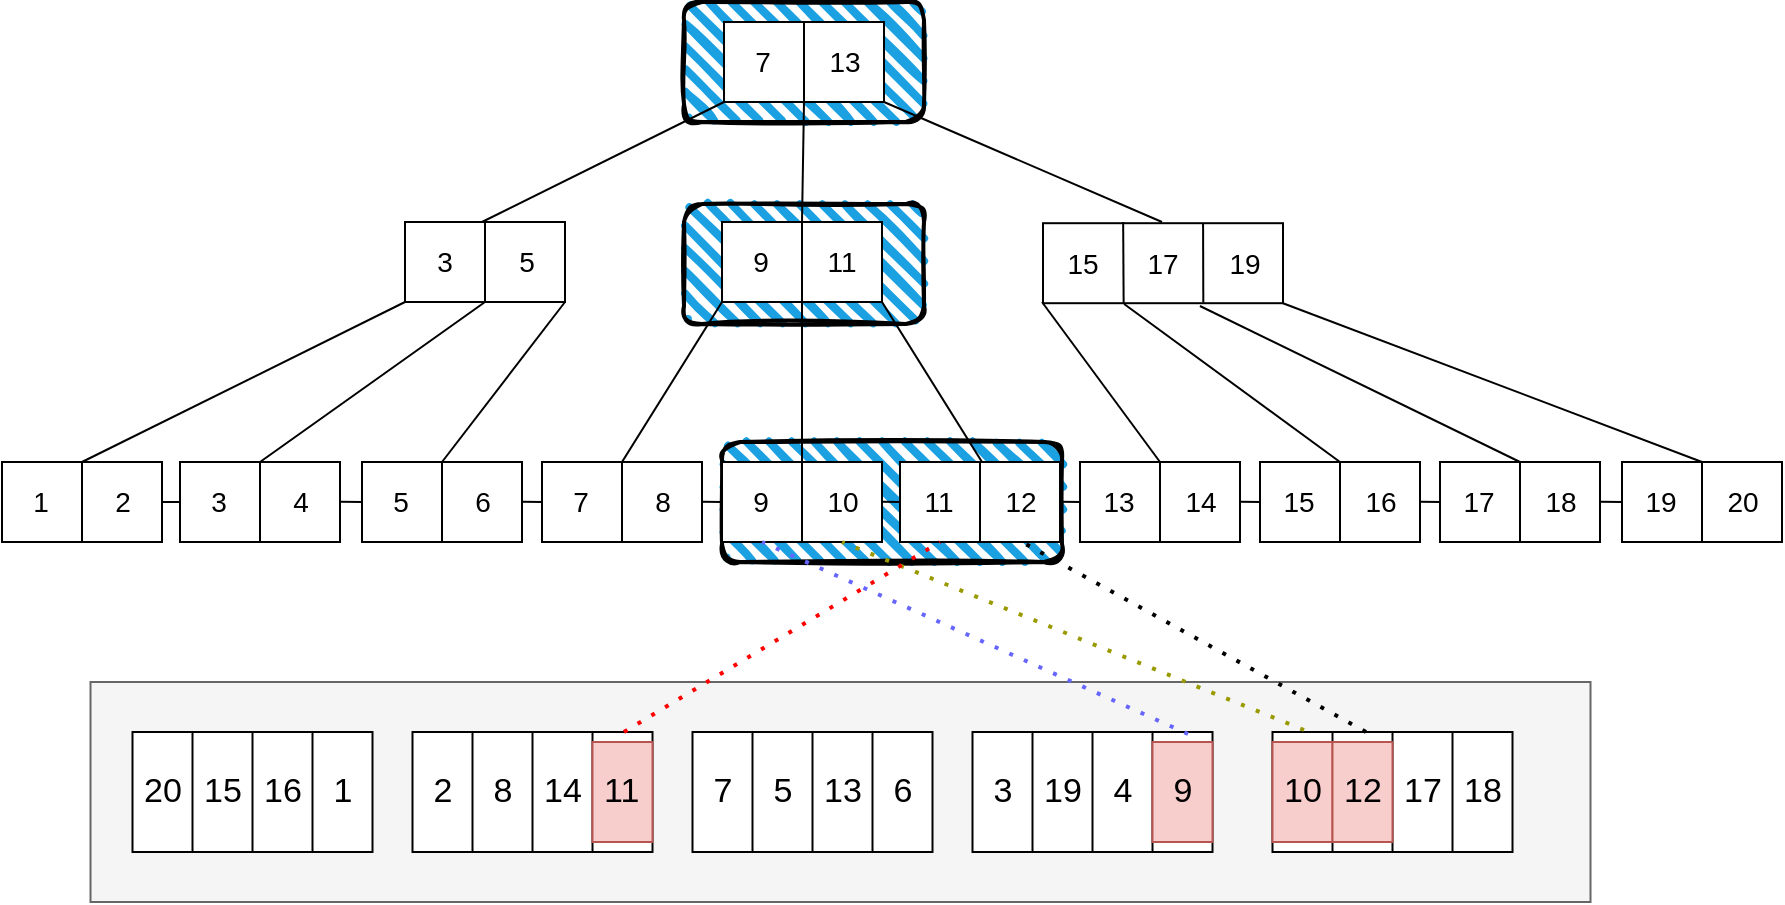 <mxfile version="23.0.2" type="device">
  <diagram name="Page-1" id="0PHCMKjpyud3KAjEsfLB">
    <mxGraphModel dx="1010" dy="622" grid="1" gridSize="10" guides="1" tooltips="1" connect="1" arrows="1" fold="1" page="0" pageScale="1" pageWidth="827" pageHeight="1169" math="0" shadow="0">
      <root>
        <mxCell id="0" />
        <mxCell id="1" parent="0" />
        <mxCell id="bgvol3_OqY5FeR9LOVzj-3" value="" style="rounded=1;whiteSpace=wrap;html=1;strokeWidth=2;fillWeight=4;hachureGap=8;hachureAngle=45;fillColor=#1ba1e2;sketch=1;" vertex="1" parent="1">
          <mxGeometry x="360" y="250" width="170" height="60" as="geometry" />
        </mxCell>
        <mxCell id="bgvol3_OqY5FeR9LOVzj-2" value="" style="rounded=1;whiteSpace=wrap;html=1;strokeWidth=2;fillWeight=4;hachureGap=8;hachureAngle=45;fillColor=#1ba1e2;sketch=1;" vertex="1" parent="1">
          <mxGeometry x="341" y="131" width="120" height="60" as="geometry" />
        </mxCell>
        <mxCell id="bgvol3_OqY5FeR9LOVzj-1" value="" style="rounded=1;whiteSpace=wrap;html=1;strokeWidth=2;fillWeight=4;hachureGap=8;hachureAngle=45;fillColor=#1ba1e2;sketch=1;" vertex="1" parent="1">
          <mxGeometry x="341" y="30" width="120" height="60" as="geometry" />
        </mxCell>
        <mxCell id="qExTj2zVySwOXJWGo6M_-68" value="" style="rounded=0;whiteSpace=wrap;html=1;fillColor=#f5f5f5;fontColor=#333333;strokeColor=#666666;gradientColor=none;" parent="1" vertex="1">
          <mxGeometry x="44.25" y="370" width="750" height="110" as="geometry" />
        </mxCell>
        <mxCell id="qExTj2zVySwOXJWGo6M_-69" value="" style="rounded=0;whiteSpace=wrap;html=1;" parent="1" vertex="1">
          <mxGeometry x="65.25" y="395" width="120" height="60" as="geometry" />
        </mxCell>
        <mxCell id="qExTj2zVySwOXJWGo6M_-70" value="" style="endArrow=none;html=1;rounded=0;entryX=0.25;entryY=0;entryDx=0;entryDy=0;exitX=0.25;exitY=1;exitDx=0;exitDy=0;" parent="1" source="qExTj2zVySwOXJWGo6M_-69" target="qExTj2zVySwOXJWGo6M_-69" edge="1">
          <mxGeometry width="50" height="50" relative="1" as="geometry">
            <mxPoint x="325.25" y="425" as="sourcePoint" />
            <mxPoint x="375.25" y="375" as="targetPoint" />
          </mxGeometry>
        </mxCell>
        <mxCell id="qExTj2zVySwOXJWGo6M_-71" value="" style="endArrow=none;html=1;rounded=0;entryX=0.5;entryY=0;entryDx=0;entryDy=0;exitX=0.5;exitY=1;exitDx=0;exitDy=0;" parent="1" source="qExTj2zVySwOXJWGo6M_-69" target="qExTj2zVySwOXJWGo6M_-69" edge="1">
          <mxGeometry width="50" height="50" relative="1" as="geometry">
            <mxPoint x="105.25" y="465" as="sourcePoint" />
            <mxPoint x="105.25" y="405" as="targetPoint" />
            <Array as="points">
              <mxPoint x="125.25" y="425" />
            </Array>
          </mxGeometry>
        </mxCell>
        <mxCell id="qExTj2zVySwOXJWGo6M_-72" value="" style="endArrow=none;html=1;rounded=0;entryX=0.75;entryY=0;entryDx=0;entryDy=0;exitX=0.75;exitY=1;exitDx=0;exitDy=0;" parent="1" source="qExTj2zVySwOXJWGo6M_-69" target="qExTj2zVySwOXJWGo6M_-69" edge="1">
          <mxGeometry width="50" height="50" relative="1" as="geometry">
            <mxPoint x="325.25" y="425" as="sourcePoint" />
            <mxPoint x="375.25" y="375" as="targetPoint" />
          </mxGeometry>
        </mxCell>
        <mxCell id="qExTj2zVySwOXJWGo6M_-73" value="20" style="text;strokeColor=none;fillColor=none;align=left;verticalAlign=middle;spacingLeft=4;spacingRight=4;overflow=hidden;points=[[0,0.5],[1,0.5]];portConstraint=eastwest;rotatable=0;whiteSpace=wrap;html=1;fontSize=17;" parent="1" vertex="1">
          <mxGeometry x="65.25" y="400" width="30" height="50" as="geometry" />
        </mxCell>
        <mxCell id="qExTj2zVySwOXJWGo6M_-74" value="15" style="text;strokeColor=none;fillColor=none;align=left;verticalAlign=middle;spacingLeft=4;spacingRight=4;overflow=hidden;points=[[0,0.5],[1,0.5]];portConstraint=eastwest;rotatable=0;whiteSpace=wrap;html=1;fontSize=17;" parent="1" vertex="1">
          <mxGeometry x="95.25" y="400" width="30" height="50" as="geometry" />
        </mxCell>
        <mxCell id="qExTj2zVySwOXJWGo6M_-75" value="&lt;font style=&quot;font-size: 17px;&quot;&gt;16&lt;/font&gt;" style="text;strokeColor=none;fillColor=none;align=left;verticalAlign=middle;spacingLeft=4;spacingRight=4;overflow=hidden;points=[[0,0.5],[1,0.5]];portConstraint=eastwest;rotatable=0;whiteSpace=wrap;html=1;" parent="1" vertex="1">
          <mxGeometry x="125.25" y="400" width="30" height="50" as="geometry" />
        </mxCell>
        <mxCell id="qExTj2zVySwOXJWGo6M_-76" value="&amp;nbsp;1" style="text;strokeColor=none;fillColor=none;align=left;verticalAlign=middle;spacingLeft=4;spacingRight=4;overflow=hidden;points=[[0,0.5],[1,0.5]];portConstraint=eastwest;rotatable=0;whiteSpace=wrap;html=1;fontSize=17;" parent="1" vertex="1">
          <mxGeometry x="155.25" y="400" width="30" height="50" as="geometry" />
        </mxCell>
        <mxCell id="qExTj2zVySwOXJWGo6M_-77" value="" style="rounded=0;whiteSpace=wrap;html=1;" parent="1" vertex="1">
          <mxGeometry x="205.25" y="395" width="120" height="60" as="geometry" />
        </mxCell>
        <mxCell id="qExTj2zVySwOXJWGo6M_-78" value="" style="endArrow=none;html=1;rounded=0;entryX=0.25;entryY=0;entryDx=0;entryDy=0;exitX=0.25;exitY=1;exitDx=0;exitDy=0;" parent="1" source="qExTj2zVySwOXJWGo6M_-77" target="qExTj2zVySwOXJWGo6M_-77" edge="1">
          <mxGeometry width="50" height="50" relative="1" as="geometry">
            <mxPoint x="465.25" y="425" as="sourcePoint" />
            <mxPoint x="515.25" y="375" as="targetPoint" />
          </mxGeometry>
        </mxCell>
        <mxCell id="qExTj2zVySwOXJWGo6M_-79" value="" style="endArrow=none;html=1;rounded=0;entryX=0.5;entryY=0;entryDx=0;entryDy=0;exitX=0.5;exitY=1;exitDx=0;exitDy=0;" parent="1" source="qExTj2zVySwOXJWGo6M_-77" target="qExTj2zVySwOXJWGo6M_-77" edge="1">
          <mxGeometry width="50" height="50" relative="1" as="geometry">
            <mxPoint x="245.25" y="465" as="sourcePoint" />
            <mxPoint x="245.25" y="405" as="targetPoint" />
            <Array as="points">
              <mxPoint x="265.25" y="425" />
            </Array>
          </mxGeometry>
        </mxCell>
        <mxCell id="qExTj2zVySwOXJWGo6M_-80" value="" style="endArrow=none;html=1;rounded=0;entryX=0.75;entryY=0;entryDx=0;entryDy=0;exitX=0.75;exitY=1;exitDx=0;exitDy=0;" parent="1" source="qExTj2zVySwOXJWGo6M_-77" target="qExTj2zVySwOXJWGo6M_-77" edge="1">
          <mxGeometry width="50" height="50" relative="1" as="geometry">
            <mxPoint x="465.25" y="425" as="sourcePoint" />
            <mxPoint x="515.25" y="375" as="targetPoint" />
          </mxGeometry>
        </mxCell>
        <mxCell id="qExTj2zVySwOXJWGo6M_-81" value="&amp;nbsp;2" style="text;strokeColor=none;fillColor=none;align=left;verticalAlign=middle;spacingLeft=4;spacingRight=4;overflow=hidden;points=[[0,0.5],[1,0.5]];portConstraint=eastwest;rotatable=0;whiteSpace=wrap;html=1;fontSize=17;" parent="1" vertex="1">
          <mxGeometry x="205.25" y="400" width="30" height="50" as="geometry" />
        </mxCell>
        <mxCell id="qExTj2zVySwOXJWGo6M_-82" value="&amp;nbsp;8" style="text;strokeColor=none;fillColor=none;align=left;verticalAlign=middle;spacingLeft=4;spacingRight=4;overflow=hidden;points=[[0,0.5],[1,0.5]];portConstraint=eastwest;rotatable=0;whiteSpace=wrap;html=1;fontSize=17;" parent="1" vertex="1">
          <mxGeometry x="235.25" y="400" width="30" height="50" as="geometry" />
        </mxCell>
        <mxCell id="qExTj2zVySwOXJWGo6M_-83" value="&lt;font style=&quot;font-size: 17px;&quot;&gt;14&lt;/font&gt;" style="text;strokeColor=none;fillColor=none;align=left;verticalAlign=middle;spacingLeft=4;spacingRight=4;overflow=hidden;points=[[0,0.5],[1,0.5]];portConstraint=eastwest;rotatable=0;whiteSpace=wrap;html=1;" parent="1" vertex="1">
          <mxGeometry x="265.25" y="400" width="30" height="50" as="geometry" />
        </mxCell>
        <mxCell id="qExTj2zVySwOXJWGo6M_-84" value="11" style="text;strokeColor=#b85450;fillColor=#f8cecc;align=left;verticalAlign=middle;spacingLeft=4;spacingRight=4;overflow=hidden;points=[[0,0.5],[1,0.5]];portConstraint=eastwest;rotatable=0;whiteSpace=wrap;html=1;fontSize=17;" parent="1" vertex="1">
          <mxGeometry x="295.25" y="400" width="30" height="50" as="geometry" />
        </mxCell>
        <mxCell id="qExTj2zVySwOXJWGo6M_-85" value="" style="rounded=0;whiteSpace=wrap;html=1;" parent="1" vertex="1">
          <mxGeometry x="345.25" y="395" width="120" height="60" as="geometry" />
        </mxCell>
        <mxCell id="qExTj2zVySwOXJWGo6M_-86" value="" style="endArrow=none;html=1;rounded=0;entryX=0.25;entryY=0;entryDx=0;entryDy=0;exitX=0.25;exitY=1;exitDx=0;exitDy=0;" parent="1" source="qExTj2zVySwOXJWGo6M_-85" target="qExTj2zVySwOXJWGo6M_-85" edge="1">
          <mxGeometry width="50" height="50" relative="1" as="geometry">
            <mxPoint x="605.25" y="425" as="sourcePoint" />
            <mxPoint x="655.25" y="375" as="targetPoint" />
          </mxGeometry>
        </mxCell>
        <mxCell id="qExTj2zVySwOXJWGo6M_-87" value="" style="endArrow=none;html=1;rounded=0;entryX=0.5;entryY=0;entryDx=0;entryDy=0;exitX=0.5;exitY=1;exitDx=0;exitDy=0;" parent="1" source="qExTj2zVySwOXJWGo6M_-85" target="qExTj2zVySwOXJWGo6M_-85" edge="1">
          <mxGeometry width="50" height="50" relative="1" as="geometry">
            <mxPoint x="385.25" y="465" as="sourcePoint" />
            <mxPoint x="385.25" y="405" as="targetPoint" />
            <Array as="points">
              <mxPoint x="405.25" y="425" />
            </Array>
          </mxGeometry>
        </mxCell>
        <mxCell id="qExTj2zVySwOXJWGo6M_-88" value="" style="endArrow=none;html=1;rounded=0;entryX=0.75;entryY=0;entryDx=0;entryDy=0;exitX=0.75;exitY=1;exitDx=0;exitDy=0;" parent="1" source="qExTj2zVySwOXJWGo6M_-85" target="qExTj2zVySwOXJWGo6M_-85" edge="1">
          <mxGeometry width="50" height="50" relative="1" as="geometry">
            <mxPoint x="605.25" y="425" as="sourcePoint" />
            <mxPoint x="655.25" y="375" as="targetPoint" />
          </mxGeometry>
        </mxCell>
        <mxCell id="qExTj2zVySwOXJWGo6M_-89" value="&amp;nbsp;7" style="text;strokeColor=none;fillColor=none;align=left;verticalAlign=middle;spacingLeft=4;spacingRight=4;overflow=hidden;points=[[0,0.5],[1,0.5]];portConstraint=eastwest;rotatable=0;whiteSpace=wrap;html=1;fontSize=17;" parent="1" vertex="1">
          <mxGeometry x="345.25" y="400" width="30" height="50" as="geometry" />
        </mxCell>
        <mxCell id="qExTj2zVySwOXJWGo6M_-90" value="&amp;nbsp;5" style="text;strokeColor=none;fillColor=none;align=left;verticalAlign=middle;spacingLeft=4;spacingRight=4;overflow=hidden;points=[[0,0.5],[1,0.5]];portConstraint=eastwest;rotatable=0;whiteSpace=wrap;html=1;fontSize=17;" parent="1" vertex="1">
          <mxGeometry x="375.25" y="400" width="30" height="50" as="geometry" />
        </mxCell>
        <mxCell id="qExTj2zVySwOXJWGo6M_-91" value="&lt;font style=&quot;font-size: 17px;&quot;&gt;13&lt;/font&gt;" style="text;strokeColor=none;fillColor=none;align=left;verticalAlign=middle;spacingLeft=4;spacingRight=4;overflow=hidden;points=[[0,0.5],[1,0.5]];portConstraint=eastwest;rotatable=0;whiteSpace=wrap;html=1;" parent="1" vertex="1">
          <mxGeometry x="405.25" y="400" width="30" height="50" as="geometry" />
        </mxCell>
        <mxCell id="qExTj2zVySwOXJWGo6M_-92" value="&amp;nbsp;6" style="text;strokeColor=none;fillColor=none;align=left;verticalAlign=middle;spacingLeft=4;spacingRight=4;overflow=hidden;points=[[0,0.5],[1,0.5]];portConstraint=eastwest;rotatable=0;whiteSpace=wrap;html=1;fontSize=17;" parent="1" vertex="1">
          <mxGeometry x="435.25" y="400" width="30" height="50" as="geometry" />
        </mxCell>
        <mxCell id="qExTj2zVySwOXJWGo6M_-93" value="" style="rounded=0;whiteSpace=wrap;html=1;" parent="1" vertex="1">
          <mxGeometry x="485.25" y="395" width="120" height="60" as="geometry" />
        </mxCell>
        <mxCell id="qExTj2zVySwOXJWGo6M_-94" value="" style="endArrow=none;html=1;rounded=0;entryX=0.25;entryY=0;entryDx=0;entryDy=0;exitX=0.25;exitY=1;exitDx=0;exitDy=0;" parent="1" source="qExTj2zVySwOXJWGo6M_-93" target="qExTj2zVySwOXJWGo6M_-93" edge="1">
          <mxGeometry width="50" height="50" relative="1" as="geometry">
            <mxPoint x="745.25" y="425" as="sourcePoint" />
            <mxPoint x="795.25" y="375" as="targetPoint" />
          </mxGeometry>
        </mxCell>
        <mxCell id="qExTj2zVySwOXJWGo6M_-95" value="" style="endArrow=none;html=1;rounded=0;entryX=0.5;entryY=0;entryDx=0;entryDy=0;exitX=0.5;exitY=1;exitDx=0;exitDy=0;" parent="1" source="qExTj2zVySwOXJWGo6M_-93" target="qExTj2zVySwOXJWGo6M_-93" edge="1">
          <mxGeometry width="50" height="50" relative="1" as="geometry">
            <mxPoint x="525.25" y="465" as="sourcePoint" />
            <mxPoint x="525.25" y="405" as="targetPoint" />
            <Array as="points">
              <mxPoint x="545.25" y="425" />
            </Array>
          </mxGeometry>
        </mxCell>
        <mxCell id="qExTj2zVySwOXJWGo6M_-96" value="" style="endArrow=none;html=1;rounded=0;entryX=0.75;entryY=0;entryDx=0;entryDy=0;exitX=0.75;exitY=1;exitDx=0;exitDy=0;" parent="1" source="qExTj2zVySwOXJWGo6M_-93" target="qExTj2zVySwOXJWGo6M_-93" edge="1">
          <mxGeometry width="50" height="50" relative="1" as="geometry">
            <mxPoint x="745.25" y="425" as="sourcePoint" />
            <mxPoint x="795.25" y="375" as="targetPoint" />
          </mxGeometry>
        </mxCell>
        <mxCell id="qExTj2zVySwOXJWGo6M_-97" value="&amp;nbsp;3" style="text;strokeColor=none;fillColor=none;align=left;verticalAlign=middle;spacingLeft=4;spacingRight=4;overflow=hidden;points=[[0,0.5],[1,0.5]];portConstraint=eastwest;rotatable=0;whiteSpace=wrap;html=1;fontSize=17;" parent="1" vertex="1">
          <mxGeometry x="485.25" y="400" width="30" height="50" as="geometry" />
        </mxCell>
        <mxCell id="qExTj2zVySwOXJWGo6M_-98" value="19" style="text;strokeColor=none;fillColor=none;align=left;verticalAlign=middle;spacingLeft=4;spacingRight=4;overflow=hidden;points=[[0,0.5],[1,0.5]];portConstraint=eastwest;rotatable=0;whiteSpace=wrap;html=1;fontSize=17;" parent="1" vertex="1">
          <mxGeometry x="515.25" y="400" width="30" height="50" as="geometry" />
        </mxCell>
        <mxCell id="qExTj2zVySwOXJWGo6M_-99" value="&lt;font style=&quot;font-size: 17px;&quot;&gt;&amp;nbsp;4&lt;/font&gt;" style="text;strokeColor=none;fillColor=none;align=left;verticalAlign=middle;spacingLeft=4;spacingRight=4;overflow=hidden;points=[[0,0.5],[1,0.5]];portConstraint=eastwest;rotatable=0;whiteSpace=wrap;html=1;" parent="1" vertex="1">
          <mxGeometry x="545.25" y="400" width="30" height="50" as="geometry" />
        </mxCell>
        <mxCell id="qExTj2zVySwOXJWGo6M_-100" value="&amp;nbsp;9" style="text;strokeColor=#b85450;fillColor=#f8cecc;align=left;verticalAlign=middle;spacingLeft=4;spacingRight=4;overflow=hidden;points=[[0,0.5],[1,0.5]];portConstraint=eastwest;rotatable=0;whiteSpace=wrap;html=1;fontSize=17;" parent="1" vertex="1">
          <mxGeometry x="575.25" y="400" width="30" height="50" as="geometry" />
        </mxCell>
        <mxCell id="qExTj2zVySwOXJWGo6M_-101" value="" style="rounded=0;whiteSpace=wrap;html=1;" parent="1" vertex="1">
          <mxGeometry x="635.25" y="395" width="120" height="60" as="geometry" />
        </mxCell>
        <mxCell id="qExTj2zVySwOXJWGo6M_-102" value="" style="endArrow=none;html=1;rounded=0;entryX=0.25;entryY=0;entryDx=0;entryDy=0;exitX=0.25;exitY=1;exitDx=0;exitDy=0;" parent="1" source="qExTj2zVySwOXJWGo6M_-101" target="qExTj2zVySwOXJWGo6M_-101" edge="1">
          <mxGeometry width="50" height="50" relative="1" as="geometry">
            <mxPoint x="895.25" y="425" as="sourcePoint" />
            <mxPoint x="945.25" y="375" as="targetPoint" />
          </mxGeometry>
        </mxCell>
        <mxCell id="qExTj2zVySwOXJWGo6M_-103" value="" style="endArrow=none;html=1;rounded=0;entryX=0.5;entryY=0;entryDx=0;entryDy=0;exitX=0.5;exitY=1;exitDx=0;exitDy=0;" parent="1" source="qExTj2zVySwOXJWGo6M_-101" target="qExTj2zVySwOXJWGo6M_-101" edge="1">
          <mxGeometry width="50" height="50" relative="1" as="geometry">
            <mxPoint x="675.25" y="465" as="sourcePoint" />
            <mxPoint x="675.25" y="405" as="targetPoint" />
            <Array as="points">
              <mxPoint x="695.25" y="425" />
            </Array>
          </mxGeometry>
        </mxCell>
        <mxCell id="qExTj2zVySwOXJWGo6M_-104" value="" style="endArrow=none;html=1;rounded=0;entryX=0.75;entryY=0;entryDx=0;entryDy=0;exitX=0.75;exitY=1;exitDx=0;exitDy=0;" parent="1" source="qExTj2zVySwOXJWGo6M_-101" target="qExTj2zVySwOXJWGo6M_-101" edge="1">
          <mxGeometry width="50" height="50" relative="1" as="geometry">
            <mxPoint x="895.25" y="425" as="sourcePoint" />
            <mxPoint x="945.25" y="375" as="targetPoint" />
          </mxGeometry>
        </mxCell>
        <mxCell id="qExTj2zVySwOXJWGo6M_-105" value="10" style="text;strokeColor=#b85450;fillColor=#f8cecc;align=left;verticalAlign=middle;spacingLeft=4;spacingRight=4;overflow=hidden;points=[[0,0.5],[1,0.5]];portConstraint=eastwest;rotatable=0;whiteSpace=wrap;html=1;fontSize=17;" parent="1" vertex="1">
          <mxGeometry x="635.25" y="400" width="30" height="50" as="geometry" />
        </mxCell>
        <mxCell id="qExTj2zVySwOXJWGo6M_-106" value="12" style="text;strokeColor=#b85450;fillColor=#f8cecc;align=left;verticalAlign=middle;spacingLeft=4;spacingRight=4;overflow=hidden;points=[[0,0.5],[1,0.5]];portConstraint=eastwest;rotatable=0;whiteSpace=wrap;html=1;fontSize=17;" parent="1" vertex="1">
          <mxGeometry x="665.25" y="400" width="30" height="50" as="geometry" />
        </mxCell>
        <mxCell id="qExTj2zVySwOXJWGo6M_-107" value="&lt;font style=&quot;font-size: 17px;&quot;&gt;17&lt;/font&gt;" style="text;strokeColor=none;fillColor=none;align=left;verticalAlign=middle;spacingLeft=4;spacingRight=4;overflow=hidden;points=[[0,0.5],[1,0.5]];portConstraint=eastwest;rotatable=0;whiteSpace=wrap;html=1;" parent="1" vertex="1">
          <mxGeometry x="695.25" y="400" width="30" height="50" as="geometry" />
        </mxCell>
        <mxCell id="qExTj2zVySwOXJWGo6M_-108" value="18" style="text;strokeColor=none;fillColor=none;align=left;verticalAlign=middle;spacingLeft=4;spacingRight=4;overflow=hidden;points=[[0,0.5],[1,0.5]];portConstraint=eastwest;rotatable=0;whiteSpace=wrap;html=1;fontSize=17;" parent="1" vertex="1">
          <mxGeometry x="725.25" y="400" width="30" height="50" as="geometry" />
        </mxCell>
        <mxCell id="qExTj2zVySwOXJWGo6M_-195" value="" style="rounded=0;whiteSpace=wrap;html=1;strokeColor=default;align=center;verticalAlign=middle;fontFamily=Helvetica;fontSize=12;fontColor=default;fillColor=default;" parent="1" vertex="1">
          <mxGeometry x="361" y="40" width="80" height="40" as="geometry" />
        </mxCell>
        <mxCell id="qExTj2zVySwOXJWGo6M_-196" value="" style="endArrow=none;html=1;rounded=0;fontFamily=Helvetica;fontSize=12;fontColor=default;entryX=0.5;entryY=0;entryDx=0;entryDy=0;exitX=0.5;exitY=1;exitDx=0;exitDy=0;" parent="1" source="qExTj2zVySwOXJWGo6M_-195" target="qExTj2zVySwOXJWGo6M_-195" edge="1">
          <mxGeometry width="50" height="50" relative="1" as="geometry">
            <mxPoint x="261" y="290" as="sourcePoint" />
            <mxPoint x="311" y="240" as="targetPoint" />
          </mxGeometry>
        </mxCell>
        <mxCell id="qExTj2zVySwOXJWGo6M_-197" value="7" style="text;html=1;strokeColor=none;fillColor=none;align=center;verticalAlign=middle;whiteSpace=wrap;rounded=0;fontSize=14;fontFamily=Helvetica;fontColor=default;" parent="1" vertex="1">
          <mxGeometry x="361" y="45" width="39" height="30" as="geometry" />
        </mxCell>
        <mxCell id="qExTj2zVySwOXJWGo6M_-198" value="13" style="text;html=1;strokeColor=none;fillColor=none;align=center;verticalAlign=middle;whiteSpace=wrap;rounded=0;fontSize=14;fontFamily=Helvetica;fontColor=default;" parent="1" vertex="1">
          <mxGeometry x="402" y="45" width="39" height="30" as="geometry" />
        </mxCell>
        <mxCell id="qExTj2zVySwOXJWGo6M_-199" value="" style="rounded=0;whiteSpace=wrap;html=1;strokeColor=default;align=center;verticalAlign=middle;fontFamily=Helvetica;fontSize=12;fontColor=default;fillColor=default;" parent="1" vertex="1">
          <mxGeometry x="201.5" y="140" width="80" height="40" as="geometry" />
        </mxCell>
        <mxCell id="qExTj2zVySwOXJWGo6M_-200" value="" style="endArrow=none;html=1;rounded=0;fontFamily=Helvetica;fontSize=12;fontColor=default;entryX=0.5;entryY=0;entryDx=0;entryDy=0;exitX=0.5;exitY=1;exitDx=0;exitDy=0;" parent="1" source="qExTj2zVySwOXJWGo6M_-199" target="qExTj2zVySwOXJWGo6M_-199" edge="1">
          <mxGeometry width="50" height="50" relative="1" as="geometry">
            <mxPoint x="101.5" y="390" as="sourcePoint" />
            <mxPoint x="151.5" y="340" as="targetPoint" />
          </mxGeometry>
        </mxCell>
        <mxCell id="qExTj2zVySwOXJWGo6M_-201" value="3" style="text;html=1;strokeColor=none;fillColor=none;align=center;verticalAlign=middle;whiteSpace=wrap;rounded=0;fontSize=14;fontFamily=Helvetica;fontColor=default;" parent="1" vertex="1">
          <mxGeometry x="201.5" y="145" width="39" height="30" as="geometry" />
        </mxCell>
        <mxCell id="qExTj2zVySwOXJWGo6M_-202" value="5" style="text;html=1;strokeColor=none;fillColor=none;align=center;verticalAlign=middle;whiteSpace=wrap;rounded=0;fontSize=14;fontFamily=Helvetica;fontColor=default;" parent="1" vertex="1">
          <mxGeometry x="242.5" y="145" width="39" height="30" as="geometry" />
        </mxCell>
        <mxCell id="qExTj2zVySwOXJWGo6M_-203" value="" style="rounded=0;whiteSpace=wrap;html=1;strokeColor=default;align=center;verticalAlign=middle;fontFamily=Helvetica;fontSize=12;fontColor=default;fillColor=default;" parent="1" vertex="1">
          <mxGeometry x="360" y="140" width="80" height="40" as="geometry" />
        </mxCell>
        <mxCell id="qExTj2zVySwOXJWGo6M_-204" value="" style="endArrow=none;html=1;rounded=0;fontFamily=Helvetica;fontSize=12;fontColor=default;entryX=0.5;entryY=0;entryDx=0;entryDy=0;exitX=0.5;exitY=1;exitDx=0;exitDy=0;" parent="1" source="qExTj2zVySwOXJWGo6M_-203" target="qExTj2zVySwOXJWGo6M_-203" edge="1">
          <mxGeometry width="50" height="50" relative="1" as="geometry">
            <mxPoint x="260" y="390" as="sourcePoint" />
            <mxPoint x="310" y="340" as="targetPoint" />
          </mxGeometry>
        </mxCell>
        <mxCell id="qExTj2zVySwOXJWGo6M_-205" value="9" style="text;html=1;strokeColor=none;fillColor=none;align=center;verticalAlign=middle;whiteSpace=wrap;rounded=0;fontSize=14;fontFamily=Helvetica;fontColor=default;" parent="1" vertex="1">
          <mxGeometry x="360" y="145" width="39" height="30" as="geometry" />
        </mxCell>
        <mxCell id="qExTj2zVySwOXJWGo6M_-206" value="11" style="text;html=1;strokeColor=none;fillColor=none;align=center;verticalAlign=middle;whiteSpace=wrap;rounded=0;fontSize=14;fontFamily=Helvetica;fontColor=default;" parent="1" vertex="1">
          <mxGeometry x="398.5" y="145" width="41.5" height="30" as="geometry" />
        </mxCell>
        <mxCell id="qExTj2zVySwOXJWGo6M_-207" value="" style="rounded=0;whiteSpace=wrap;html=1;strokeColor=default;align=center;verticalAlign=middle;fontFamily=Helvetica;fontSize=12;fontColor=default;fillColor=default;" parent="1" vertex="1">
          <mxGeometry x="520.5" y="140.6" width="120" height="40" as="geometry" />
        </mxCell>
        <mxCell id="qExTj2zVySwOXJWGo6M_-208" value="" style="endArrow=none;html=1;rounded=0;fontFamily=Helvetica;fontSize=12;fontColor=default;exitX=0.336;exitY=0.997;exitDx=0;exitDy=0;exitPerimeter=0;entryX=0.334;entryY=-0.015;entryDx=0;entryDy=0;entryPerimeter=0;" parent="1" source="qExTj2zVySwOXJWGo6M_-207" target="qExTj2zVySwOXJWGo6M_-207" edge="1">
          <mxGeometry width="50" height="50" relative="1" as="geometry">
            <mxPoint x="570.5" y="140.6" as="sourcePoint" />
            <mxPoint x="559.5" y="140.6" as="targetPoint" />
            <Array as="points" />
          </mxGeometry>
        </mxCell>
        <mxCell id="qExTj2zVySwOXJWGo6M_-209" value="" style="endArrow=none;html=1;rounded=0;fontFamily=Helvetica;fontSize=12;fontColor=default;entryX=0.667;entryY=0;entryDx=0;entryDy=0;entryPerimeter=0;exitX=0.668;exitY=0.991;exitDx=0;exitDy=0;exitPerimeter=0;" parent="1" source="qExTj2zVySwOXJWGo6M_-207" target="qExTj2zVySwOXJWGo6M_-207" edge="1">
          <mxGeometry width="50" height="50" relative="1" as="geometry">
            <mxPoint x="430.5" y="350.6" as="sourcePoint" />
            <mxPoint x="480.5" y="300.6" as="targetPoint" />
          </mxGeometry>
        </mxCell>
        <mxCell id="qExTj2zVySwOXJWGo6M_-210" value="15" style="text;html=1;strokeColor=none;fillColor=none;align=center;verticalAlign=middle;whiteSpace=wrap;rounded=0;fontSize=14;fontFamily=Helvetica;fontColor=default;" parent="1" vertex="1">
          <mxGeometry x="520.5" y="145.6" width="39" height="30" as="geometry" />
        </mxCell>
        <mxCell id="qExTj2zVySwOXJWGo6M_-211" value="17" style="text;html=1;strokeColor=none;fillColor=none;align=center;verticalAlign=middle;whiteSpace=wrap;rounded=0;fontSize=14;fontFamily=Helvetica;fontColor=default;" parent="1" vertex="1">
          <mxGeometry x="561" y="145.6" width="39" height="30" as="geometry" />
        </mxCell>
        <mxCell id="qExTj2zVySwOXJWGo6M_-212" value="19" style="text;html=1;strokeColor=none;fillColor=none;align=center;verticalAlign=middle;whiteSpace=wrap;rounded=0;fontSize=14;fontFamily=Helvetica;fontColor=default;" parent="1" vertex="1">
          <mxGeometry x="601.5" y="145.6" width="39" height="30" as="geometry" />
        </mxCell>
        <mxCell id="qExTj2zVySwOXJWGo6M_-213" value="" style="rounded=0;whiteSpace=wrap;html=1;strokeColor=default;align=center;verticalAlign=middle;fontFamily=Helvetica;fontSize=12;fontColor=default;fillColor=default;" parent="1" vertex="1">
          <mxGeometry y="260" width="80" height="40" as="geometry" />
        </mxCell>
        <mxCell id="qExTj2zVySwOXJWGo6M_-214" value="" style="endArrow=none;html=1;rounded=0;fontFamily=Helvetica;fontSize=12;fontColor=default;entryX=0.5;entryY=0;entryDx=0;entryDy=0;exitX=0.5;exitY=1;exitDx=0;exitDy=0;" parent="1" source="qExTj2zVySwOXJWGo6M_-213" target="qExTj2zVySwOXJWGo6M_-213" edge="1">
          <mxGeometry width="50" height="50" relative="1" as="geometry">
            <mxPoint x="-100" y="510" as="sourcePoint" />
            <mxPoint x="-50" y="460" as="targetPoint" />
          </mxGeometry>
        </mxCell>
        <mxCell id="qExTj2zVySwOXJWGo6M_-215" value="1" style="text;html=1;strokeColor=none;fillColor=none;align=center;verticalAlign=middle;whiteSpace=wrap;rounded=0;fontSize=14;fontFamily=Helvetica;fontColor=default;" parent="1" vertex="1">
          <mxGeometry y="265" width="39" height="30" as="geometry" />
        </mxCell>
        <mxCell id="qExTj2zVySwOXJWGo6M_-216" value="2" style="text;html=1;strokeColor=none;fillColor=none;align=center;verticalAlign=middle;whiteSpace=wrap;rounded=0;fontSize=14;fontFamily=Helvetica;fontColor=default;" parent="1" vertex="1">
          <mxGeometry x="41" y="265" width="39" height="30" as="geometry" />
        </mxCell>
        <mxCell id="qExTj2zVySwOXJWGo6M_-217" value="" style="rounded=0;whiteSpace=wrap;html=1;strokeColor=default;align=center;verticalAlign=middle;fontFamily=Helvetica;fontSize=12;fontColor=default;fillColor=default;" parent="1" vertex="1">
          <mxGeometry x="89" y="260" width="80" height="40" as="geometry" />
        </mxCell>
        <mxCell id="qExTj2zVySwOXJWGo6M_-218" value="" style="endArrow=none;html=1;rounded=0;fontFamily=Helvetica;fontSize=12;fontColor=default;entryX=0.5;entryY=0;entryDx=0;entryDy=0;exitX=0.5;exitY=1;exitDx=0;exitDy=0;" parent="1" source="qExTj2zVySwOXJWGo6M_-217" target="qExTj2zVySwOXJWGo6M_-217" edge="1">
          <mxGeometry width="50" height="50" relative="1" as="geometry">
            <mxPoint x="-11" y="510" as="sourcePoint" />
            <mxPoint x="39" y="460" as="targetPoint" />
          </mxGeometry>
        </mxCell>
        <mxCell id="qExTj2zVySwOXJWGo6M_-219" value="3" style="text;html=1;strokeColor=none;fillColor=none;align=center;verticalAlign=middle;whiteSpace=wrap;rounded=0;fontSize=14;fontFamily=Helvetica;fontColor=default;" parent="1" vertex="1">
          <mxGeometry x="89" y="265" width="39" height="30" as="geometry" />
        </mxCell>
        <mxCell id="qExTj2zVySwOXJWGo6M_-220" value="4" style="text;html=1;strokeColor=none;fillColor=none;align=center;verticalAlign=middle;whiteSpace=wrap;rounded=0;fontSize=14;fontFamily=Helvetica;fontColor=default;" parent="1" vertex="1">
          <mxGeometry x="130" y="265" width="39" height="30" as="geometry" />
        </mxCell>
        <mxCell id="qExTj2zVySwOXJWGo6M_-221" value="" style="rounded=0;whiteSpace=wrap;html=1;strokeColor=default;align=center;verticalAlign=middle;fontFamily=Helvetica;fontSize=12;fontColor=default;fillColor=default;" parent="1" vertex="1">
          <mxGeometry x="180" y="260" width="80" height="40" as="geometry" />
        </mxCell>
        <mxCell id="qExTj2zVySwOXJWGo6M_-222" value="" style="endArrow=none;html=1;rounded=0;fontFamily=Helvetica;fontSize=12;fontColor=default;entryX=0.5;entryY=0;entryDx=0;entryDy=0;exitX=0.5;exitY=1;exitDx=0;exitDy=0;" parent="1" source="qExTj2zVySwOXJWGo6M_-221" target="qExTj2zVySwOXJWGo6M_-221" edge="1">
          <mxGeometry width="50" height="50" relative="1" as="geometry">
            <mxPoint x="80" y="510" as="sourcePoint" />
            <mxPoint x="130" y="460" as="targetPoint" />
          </mxGeometry>
        </mxCell>
        <mxCell id="qExTj2zVySwOXJWGo6M_-223" value="5" style="text;html=1;strokeColor=none;fillColor=none;align=center;verticalAlign=middle;whiteSpace=wrap;rounded=0;fontSize=14;fontFamily=Helvetica;fontColor=default;" parent="1" vertex="1">
          <mxGeometry x="180" y="265" width="39" height="30" as="geometry" />
        </mxCell>
        <mxCell id="qExTj2zVySwOXJWGo6M_-224" value="6" style="text;html=1;strokeColor=none;fillColor=none;align=center;verticalAlign=middle;whiteSpace=wrap;rounded=0;fontSize=14;fontFamily=Helvetica;fontColor=default;" parent="1" vertex="1">
          <mxGeometry x="221" y="265" width="39" height="30" as="geometry" />
        </mxCell>
        <mxCell id="qExTj2zVySwOXJWGo6M_-225" value="" style="rounded=0;whiteSpace=wrap;html=1;strokeColor=default;align=center;verticalAlign=middle;fontFamily=Helvetica;fontSize=12;fontColor=default;fillColor=default;" parent="1" vertex="1">
          <mxGeometry x="270" y="260" width="80" height="40" as="geometry" />
        </mxCell>
        <mxCell id="qExTj2zVySwOXJWGo6M_-226" value="" style="endArrow=none;html=1;rounded=0;fontFamily=Helvetica;fontSize=12;fontColor=default;entryX=0.5;entryY=0;entryDx=0;entryDy=0;exitX=0.5;exitY=1;exitDx=0;exitDy=0;" parent="1" source="qExTj2zVySwOXJWGo6M_-225" target="qExTj2zVySwOXJWGo6M_-225" edge="1">
          <mxGeometry width="50" height="50" relative="1" as="geometry">
            <mxPoint x="170" y="510" as="sourcePoint" />
            <mxPoint x="220" y="460" as="targetPoint" />
          </mxGeometry>
        </mxCell>
        <mxCell id="qExTj2zVySwOXJWGo6M_-227" value="7" style="text;html=1;strokeColor=none;fillColor=none;align=center;verticalAlign=middle;whiteSpace=wrap;rounded=0;fontSize=14;fontFamily=Helvetica;fontColor=default;" parent="1" vertex="1">
          <mxGeometry x="270" y="265" width="39" height="30" as="geometry" />
        </mxCell>
        <mxCell id="qExTj2zVySwOXJWGo6M_-228" value="8" style="text;html=1;strokeColor=none;fillColor=none;align=center;verticalAlign=middle;whiteSpace=wrap;rounded=0;fontSize=14;fontFamily=Helvetica;fontColor=default;" parent="1" vertex="1">
          <mxGeometry x="311" y="265" width="39" height="30" as="geometry" />
        </mxCell>
        <mxCell id="qExTj2zVySwOXJWGo6M_-229" value="" style="rounded=0;whiteSpace=wrap;html=1;strokeColor=default;align=center;verticalAlign=middle;fontFamily=Helvetica;fontSize=12;fontColor=default;fillColor=default;" parent="1" vertex="1">
          <mxGeometry x="360" y="260" width="80" height="40" as="geometry" />
        </mxCell>
        <mxCell id="qExTj2zVySwOXJWGo6M_-230" value="" style="endArrow=none;html=1;rounded=0;fontFamily=Helvetica;fontSize=12;fontColor=default;entryX=0.5;entryY=0;entryDx=0;entryDy=0;exitX=0.5;exitY=1;exitDx=0;exitDy=0;" parent="1" source="qExTj2zVySwOXJWGo6M_-229" target="qExTj2zVySwOXJWGo6M_-229" edge="1">
          <mxGeometry width="50" height="50" relative="1" as="geometry">
            <mxPoint x="260" y="510" as="sourcePoint" />
            <mxPoint x="310" y="460" as="targetPoint" />
          </mxGeometry>
        </mxCell>
        <mxCell id="qExTj2zVySwOXJWGo6M_-231" value="9" style="text;html=1;strokeColor=none;fillColor=none;align=center;verticalAlign=middle;whiteSpace=wrap;rounded=0;fontSize=14;fontFamily=Helvetica;fontColor=default;" parent="1" vertex="1">
          <mxGeometry x="360" y="265" width="39" height="30" as="geometry" />
        </mxCell>
        <mxCell id="qExTj2zVySwOXJWGo6M_-232" value="10" style="text;html=1;strokeColor=none;fillColor=none;align=center;verticalAlign=middle;whiteSpace=wrap;rounded=0;fontSize=14;fontFamily=Helvetica;fontColor=default;" parent="1" vertex="1">
          <mxGeometry x="401" y="265" width="39" height="30" as="geometry" />
        </mxCell>
        <mxCell id="qExTj2zVySwOXJWGo6M_-234" value="" style="rounded=0;whiteSpace=wrap;html=1;strokeColor=default;align=center;verticalAlign=middle;fontFamily=Helvetica;fontSize=12;fontColor=default;fillColor=default;" parent="1" vertex="1">
          <mxGeometry x="449" y="260" width="80" height="40" as="geometry" />
        </mxCell>
        <mxCell id="qExTj2zVySwOXJWGo6M_-235" value="" style="endArrow=none;html=1;rounded=0;fontFamily=Helvetica;fontSize=12;fontColor=default;entryX=0.5;entryY=0;entryDx=0;entryDy=0;exitX=0.5;exitY=1;exitDx=0;exitDy=0;" parent="1" source="qExTj2zVySwOXJWGo6M_-234" target="qExTj2zVySwOXJWGo6M_-234" edge="1">
          <mxGeometry width="50" height="50" relative="1" as="geometry">
            <mxPoint x="349" y="510" as="sourcePoint" />
            <mxPoint x="399" y="460" as="targetPoint" />
          </mxGeometry>
        </mxCell>
        <mxCell id="qExTj2zVySwOXJWGo6M_-236" value="11" style="text;html=1;strokeColor=none;fillColor=none;align=center;verticalAlign=middle;whiteSpace=wrap;rounded=0;fontSize=14;fontFamily=Helvetica;fontColor=default;" parent="1" vertex="1">
          <mxGeometry x="449" y="265" width="39" height="30" as="geometry" />
        </mxCell>
        <mxCell id="qExTj2zVySwOXJWGo6M_-237" value="12" style="text;html=1;strokeColor=none;fillColor=none;align=center;verticalAlign=middle;whiteSpace=wrap;rounded=0;fontSize=14;fontFamily=Helvetica;fontColor=default;" parent="1" vertex="1">
          <mxGeometry x="490" y="265" width="39" height="30" as="geometry" />
        </mxCell>
        <mxCell id="qExTj2zVySwOXJWGo6M_-239" value="" style="rounded=0;whiteSpace=wrap;html=1;strokeColor=default;align=center;verticalAlign=middle;fontFamily=Helvetica;fontSize=12;fontColor=default;fillColor=default;" parent="1" vertex="1">
          <mxGeometry x="539" y="260" width="80" height="40" as="geometry" />
        </mxCell>
        <mxCell id="qExTj2zVySwOXJWGo6M_-240" value="" style="endArrow=none;html=1;rounded=0;fontFamily=Helvetica;fontSize=12;fontColor=default;entryX=0.5;entryY=0;entryDx=0;entryDy=0;exitX=0.5;exitY=1;exitDx=0;exitDy=0;" parent="1" source="qExTj2zVySwOXJWGo6M_-239" target="qExTj2zVySwOXJWGo6M_-239" edge="1">
          <mxGeometry width="50" height="50" relative="1" as="geometry">
            <mxPoint x="439" y="510" as="sourcePoint" />
            <mxPoint x="489" y="460" as="targetPoint" />
          </mxGeometry>
        </mxCell>
        <mxCell id="qExTj2zVySwOXJWGo6M_-241" value="13" style="text;html=1;strokeColor=none;fillColor=none;align=center;verticalAlign=middle;whiteSpace=wrap;rounded=0;fontSize=14;fontFamily=Helvetica;fontColor=default;" parent="1" vertex="1">
          <mxGeometry x="539" y="265" width="39" height="30" as="geometry" />
        </mxCell>
        <mxCell id="qExTj2zVySwOXJWGo6M_-242" value="14" style="text;html=1;strokeColor=none;fillColor=none;align=center;verticalAlign=middle;whiteSpace=wrap;rounded=0;fontSize=14;fontFamily=Helvetica;fontColor=default;" parent="1" vertex="1">
          <mxGeometry x="580" y="265" width="39" height="30" as="geometry" />
        </mxCell>
        <mxCell id="qExTj2zVySwOXJWGo6M_-243" value="" style="rounded=0;whiteSpace=wrap;html=1;strokeColor=default;align=center;verticalAlign=middle;fontFamily=Helvetica;fontSize=12;fontColor=default;fillColor=default;" parent="1" vertex="1">
          <mxGeometry x="629" y="260" width="80" height="40" as="geometry" />
        </mxCell>
        <mxCell id="qExTj2zVySwOXJWGo6M_-244" value="" style="endArrow=none;html=1;rounded=0;fontFamily=Helvetica;fontSize=12;fontColor=default;entryX=0.5;entryY=0;entryDx=0;entryDy=0;exitX=0.5;exitY=1;exitDx=0;exitDy=0;" parent="1" source="qExTj2zVySwOXJWGo6M_-243" target="qExTj2zVySwOXJWGo6M_-243" edge="1">
          <mxGeometry width="50" height="50" relative="1" as="geometry">
            <mxPoint x="529" y="510" as="sourcePoint" />
            <mxPoint x="579" y="460" as="targetPoint" />
          </mxGeometry>
        </mxCell>
        <mxCell id="qExTj2zVySwOXJWGo6M_-245" value="15" style="text;html=1;strokeColor=none;fillColor=none;align=center;verticalAlign=middle;whiteSpace=wrap;rounded=0;fontSize=14;fontFamily=Helvetica;fontColor=default;" parent="1" vertex="1">
          <mxGeometry x="629" y="265" width="39" height="30" as="geometry" />
        </mxCell>
        <mxCell id="qExTj2zVySwOXJWGo6M_-246" value="16" style="text;html=1;strokeColor=none;fillColor=none;align=center;verticalAlign=middle;whiteSpace=wrap;rounded=0;fontSize=14;fontFamily=Helvetica;fontColor=default;" parent="1" vertex="1">
          <mxGeometry x="670" y="265" width="39" height="30" as="geometry" />
        </mxCell>
        <mxCell id="qExTj2zVySwOXJWGo6M_-247" value="" style="rounded=0;whiteSpace=wrap;html=1;strokeColor=default;align=center;verticalAlign=middle;fontFamily=Helvetica;fontSize=12;fontColor=default;fillColor=default;" parent="1" vertex="1">
          <mxGeometry x="719" y="260" width="80" height="40" as="geometry" />
        </mxCell>
        <mxCell id="qExTj2zVySwOXJWGo6M_-248" value="" style="endArrow=none;html=1;rounded=0;fontFamily=Helvetica;fontSize=12;fontColor=default;entryX=0.5;entryY=0;entryDx=0;entryDy=0;exitX=0.5;exitY=1;exitDx=0;exitDy=0;" parent="1" source="qExTj2zVySwOXJWGo6M_-247" target="qExTj2zVySwOXJWGo6M_-247" edge="1">
          <mxGeometry width="50" height="50" relative="1" as="geometry">
            <mxPoint x="619" y="510" as="sourcePoint" />
            <mxPoint x="669" y="460" as="targetPoint" />
          </mxGeometry>
        </mxCell>
        <mxCell id="qExTj2zVySwOXJWGo6M_-249" value="17" style="text;html=1;strokeColor=none;fillColor=none;align=center;verticalAlign=middle;whiteSpace=wrap;rounded=0;fontSize=14;fontFamily=Helvetica;fontColor=default;" parent="1" vertex="1">
          <mxGeometry x="719" y="265" width="39" height="30" as="geometry" />
        </mxCell>
        <mxCell id="qExTj2zVySwOXJWGo6M_-250" value="18" style="text;html=1;strokeColor=none;fillColor=none;align=center;verticalAlign=middle;whiteSpace=wrap;rounded=0;fontSize=14;fontFamily=Helvetica;fontColor=default;" parent="1" vertex="1">
          <mxGeometry x="760" y="265" width="39" height="30" as="geometry" />
        </mxCell>
        <mxCell id="qExTj2zVySwOXJWGo6M_-251" value="" style="endArrow=none;html=1;rounded=0;fontFamily=Helvetica;fontSize=12;fontColor=default;entryX=0;entryY=1;entryDx=0;entryDy=0;" parent="1" target="qExTj2zVySwOXJWGo6M_-199" edge="1">
          <mxGeometry width="50" height="50" relative="1" as="geometry">
            <mxPoint x="40" y="260" as="sourcePoint" />
            <mxPoint x="430" y="210" as="targetPoint" />
          </mxGeometry>
        </mxCell>
        <mxCell id="qExTj2zVySwOXJWGo6M_-252" value="" style="endArrow=none;html=1;rounded=0;fontFamily=Helvetica;fontSize=12;fontColor=default;entryX=0.5;entryY=1;entryDx=0;entryDy=0;exitX=0.5;exitY=0;exitDx=0;exitDy=0;" parent="1" source="qExTj2zVySwOXJWGo6M_-217" target="qExTj2zVySwOXJWGo6M_-199" edge="1">
          <mxGeometry width="50" height="50" relative="1" as="geometry">
            <mxPoint x="380" y="260" as="sourcePoint" />
            <mxPoint x="430" y="210" as="targetPoint" />
          </mxGeometry>
        </mxCell>
        <mxCell id="qExTj2zVySwOXJWGo6M_-253" value="" style="endArrow=none;html=1;rounded=0;fontFamily=Helvetica;fontSize=12;fontColor=default;entryX=1;entryY=1;entryDx=0;entryDy=0;exitX=0.5;exitY=0;exitDx=0;exitDy=0;" parent="1" source="qExTj2zVySwOXJWGo6M_-221" target="qExTj2zVySwOXJWGo6M_-199" edge="1">
          <mxGeometry width="50" height="50" relative="1" as="geometry">
            <mxPoint x="380" y="260" as="sourcePoint" />
            <mxPoint x="430" y="210" as="targetPoint" />
          </mxGeometry>
        </mxCell>
        <mxCell id="qExTj2zVySwOXJWGo6M_-254" value="" style="endArrow=none;html=1;rounded=0;fontFamily=Helvetica;fontSize=12;fontColor=default;entryX=0;entryY=1;entryDx=0;entryDy=0;exitX=0.5;exitY=0;exitDx=0;exitDy=0;" parent="1" source="qExTj2zVySwOXJWGo6M_-225" target="qExTj2zVySwOXJWGo6M_-203" edge="1">
          <mxGeometry width="50" height="50" relative="1" as="geometry">
            <mxPoint x="380" y="260" as="sourcePoint" />
            <mxPoint x="430" y="210" as="targetPoint" />
          </mxGeometry>
        </mxCell>
        <mxCell id="qExTj2zVySwOXJWGo6M_-255" value="" style="endArrow=none;html=1;rounded=0;fontFamily=Helvetica;fontSize=12;fontColor=default;" parent="1" edge="1">
          <mxGeometry width="50" height="50" relative="1" as="geometry">
            <mxPoint x="400" y="260" as="sourcePoint" />
            <mxPoint x="400" y="180" as="targetPoint" />
          </mxGeometry>
        </mxCell>
        <mxCell id="qExTj2zVySwOXJWGo6M_-256" value="" style="endArrow=none;html=1;rounded=0;fontFamily=Helvetica;fontSize=12;fontColor=default;entryX=1;entryY=1;entryDx=0;entryDy=0;" parent="1" target="qExTj2zVySwOXJWGo6M_-203" edge="1">
          <mxGeometry width="50" height="50" relative="1" as="geometry">
            <mxPoint x="490" y="260" as="sourcePoint" />
            <mxPoint x="430" y="210" as="targetPoint" />
          </mxGeometry>
        </mxCell>
        <mxCell id="qExTj2zVySwOXJWGo6M_-257" value="" style="endArrow=none;html=1;rounded=0;fontFamily=Helvetica;fontSize=12;fontColor=default;exitX=0.5;exitY=0;exitDx=0;exitDy=0;" parent="1" source="qExTj2zVySwOXJWGo6M_-239" edge="1">
          <mxGeometry width="50" height="50" relative="1" as="geometry">
            <mxPoint x="380" y="260" as="sourcePoint" />
            <mxPoint x="520" y="180" as="targetPoint" />
          </mxGeometry>
        </mxCell>
        <mxCell id="qExTj2zVySwOXJWGo6M_-258" value="" style="endArrow=none;html=1;rounded=0;fontFamily=Helvetica;fontSize=12;fontColor=default;entryX=0.338;entryY=1.01;entryDx=0;entryDy=0;entryPerimeter=0;exitX=0.5;exitY=0;exitDx=0;exitDy=0;" parent="1" source="qExTj2zVySwOXJWGo6M_-243" target="qExTj2zVySwOXJWGo6M_-207" edge="1">
          <mxGeometry width="50" height="50" relative="1" as="geometry">
            <mxPoint x="380" y="260" as="sourcePoint" />
            <mxPoint x="430" y="210" as="targetPoint" />
          </mxGeometry>
        </mxCell>
        <mxCell id="qExTj2zVySwOXJWGo6M_-259" value="" style="endArrow=none;html=1;rounded=0;fontFamily=Helvetica;fontSize=12;fontColor=default;entryX=0.654;entryY=1.035;entryDx=0;entryDy=0;entryPerimeter=0;exitX=0.5;exitY=0;exitDx=0;exitDy=0;" parent="1" source="qExTj2zVySwOXJWGo6M_-247" target="qExTj2zVySwOXJWGo6M_-207" edge="1">
          <mxGeometry width="50" height="50" relative="1" as="geometry">
            <mxPoint x="380" y="260" as="sourcePoint" />
            <mxPoint x="430" y="210" as="targetPoint" />
          </mxGeometry>
        </mxCell>
        <mxCell id="qExTj2zVySwOXJWGo6M_-260" value="" style="endArrow=none;html=1;rounded=0;fontFamily=Helvetica;fontSize=12;fontColor=default;entryX=0;entryY=1;entryDx=0;entryDy=0;" parent="1" target="qExTj2zVySwOXJWGo6M_-195" edge="1">
          <mxGeometry width="50" height="50" relative="1" as="geometry">
            <mxPoint x="240" y="140" as="sourcePoint" />
            <mxPoint x="430" y="210" as="targetPoint" />
          </mxGeometry>
        </mxCell>
        <mxCell id="qExTj2zVySwOXJWGo6M_-261" value="" style="endArrow=none;html=1;rounded=0;fontFamily=Helvetica;fontSize=12;fontColor=default;entryX=0.5;entryY=1;entryDx=0;entryDy=0;" parent="1" target="qExTj2zVySwOXJWGo6M_-195" edge="1">
          <mxGeometry width="50" height="50" relative="1" as="geometry">
            <mxPoint x="400" y="140" as="sourcePoint" />
            <mxPoint x="430" y="210" as="targetPoint" />
          </mxGeometry>
        </mxCell>
        <mxCell id="qExTj2zVySwOXJWGo6M_-262" value="" style="endArrow=none;html=1;rounded=0;fontFamily=Helvetica;fontSize=12;fontColor=default;entryX=1;entryY=1;entryDx=0;entryDy=0;" parent="1" target="qExTj2zVySwOXJWGo6M_-195" edge="1">
          <mxGeometry width="50" height="50" relative="1" as="geometry">
            <mxPoint x="580" y="140" as="sourcePoint" />
            <mxPoint x="411" y="90" as="targetPoint" />
          </mxGeometry>
        </mxCell>
        <mxCell id="qExTj2zVySwOXJWGo6M_-263" value="" style="rounded=0;whiteSpace=wrap;html=1;strokeColor=default;align=center;verticalAlign=middle;fontFamily=Helvetica;fontSize=12;fontColor=default;fillColor=default;" parent="1" vertex="1">
          <mxGeometry x="810" y="260" width="80" height="40" as="geometry" />
        </mxCell>
        <mxCell id="qExTj2zVySwOXJWGo6M_-264" value="" style="endArrow=none;html=1;rounded=0;fontFamily=Helvetica;fontSize=12;fontColor=default;entryX=0.5;entryY=0;entryDx=0;entryDy=0;exitX=0.5;exitY=1;exitDx=0;exitDy=0;" parent="1" source="qExTj2zVySwOXJWGo6M_-263" target="qExTj2zVySwOXJWGo6M_-263" edge="1">
          <mxGeometry width="50" height="50" relative="1" as="geometry">
            <mxPoint x="710" y="510" as="sourcePoint" />
            <mxPoint x="760" y="460" as="targetPoint" />
          </mxGeometry>
        </mxCell>
        <mxCell id="qExTj2zVySwOXJWGo6M_-265" value="19" style="text;html=1;strokeColor=none;fillColor=none;align=center;verticalAlign=middle;whiteSpace=wrap;rounded=0;fontSize=14;fontFamily=Helvetica;fontColor=default;" parent="1" vertex="1">
          <mxGeometry x="810" y="265" width="39" height="30" as="geometry" />
        </mxCell>
        <mxCell id="qExTj2zVySwOXJWGo6M_-266" value="20" style="text;html=1;strokeColor=none;fillColor=none;align=center;verticalAlign=middle;whiteSpace=wrap;rounded=0;fontSize=14;fontFamily=Helvetica;fontColor=default;" parent="1" vertex="1">
          <mxGeometry x="851" y="265" width="39" height="30" as="geometry" />
        </mxCell>
        <mxCell id="qExTj2zVySwOXJWGo6M_-267" value="" style="endArrow=none;html=1;rounded=0;fontFamily=Helvetica;fontSize=12;fontColor=default;entryX=1;entryY=1;entryDx=0;entryDy=0;" parent="1" target="qExTj2zVySwOXJWGo6M_-207" edge="1">
          <mxGeometry width="50" height="50" relative="1" as="geometry">
            <mxPoint x="850" y="260" as="sourcePoint" />
            <mxPoint x="420" y="270" as="targetPoint" />
          </mxGeometry>
        </mxCell>
        <mxCell id="qExTj2zVySwOXJWGo6M_-268" value="" style="endArrow=none;html=1;rounded=0;fontFamily=Helvetica;fontSize=12;fontColor=default;exitX=1;exitY=0.5;exitDx=0;exitDy=0;" parent="1" target="qExTj2zVySwOXJWGo6M_-219" edge="1">
          <mxGeometry width="50" height="50" relative="1" as="geometry">
            <mxPoint x="80.0" y="280" as="sourcePoint" />
            <mxPoint x="90" y="280" as="targetPoint" />
          </mxGeometry>
        </mxCell>
        <mxCell id="qExTj2zVySwOXJWGo6M_-270" value="" style="endArrow=none;html=1;rounded=0;fontFamily=Helvetica;fontSize=12;fontColor=default;exitX=1;exitY=0.5;exitDx=0;exitDy=0;entryX=0;entryY=0.5;entryDx=0;entryDy=0;" parent="1" target="qExTj2zVySwOXJWGo6M_-223" edge="1">
          <mxGeometry width="50" height="50" relative="1" as="geometry">
            <mxPoint x="169.0" y="279.92" as="sourcePoint" />
            <mxPoint x="178" y="279.92" as="targetPoint" />
          </mxGeometry>
        </mxCell>
        <mxCell id="qExTj2zVySwOXJWGo6M_-272" value="" style="endArrow=none;html=1;rounded=0;fontFamily=Helvetica;fontSize=12;fontColor=default;exitX=1;exitY=0.5;exitDx=0;exitDy=0;" parent="1" edge="1">
          <mxGeometry width="50" height="50" relative="1" as="geometry">
            <mxPoint x="260" y="279.92" as="sourcePoint" />
            <mxPoint x="270" y="280" as="targetPoint" />
          </mxGeometry>
        </mxCell>
        <mxCell id="qExTj2zVySwOXJWGo6M_-274" value="" style="endArrow=none;html=1;rounded=0;fontFamily=Helvetica;fontSize=12;fontColor=default;exitX=1;exitY=0.5;exitDx=0;exitDy=0;" parent="1" edge="1">
          <mxGeometry width="50" height="50" relative="1" as="geometry">
            <mxPoint x="350" y="279.92" as="sourcePoint" />
            <mxPoint x="360" y="280" as="targetPoint" />
          </mxGeometry>
        </mxCell>
        <mxCell id="qExTj2zVySwOXJWGo6M_-275" value="" style="endArrow=none;html=1;rounded=0;fontFamily=Helvetica;fontSize=12;fontColor=default;exitX=1;exitY=0.5;exitDx=0;exitDy=0;entryX=0;entryY=0.5;entryDx=0;entryDy=0;" parent="1" target="qExTj2zVySwOXJWGo6M_-236" edge="1">
          <mxGeometry width="50" height="50" relative="1" as="geometry">
            <mxPoint x="440" y="279.92" as="sourcePoint" />
            <mxPoint x="450" y="280" as="targetPoint" />
          </mxGeometry>
        </mxCell>
        <mxCell id="qExTj2zVySwOXJWGo6M_-277" value="" style="endArrow=none;html=1;rounded=0;fontFamily=Helvetica;fontSize=12;fontColor=default;exitX=1;exitY=0.5;exitDx=0;exitDy=0;entryX=0;entryY=0.5;entryDx=0;entryDy=0;" parent="1" target="qExTj2zVySwOXJWGo6M_-241" edge="1">
          <mxGeometry width="50" height="50" relative="1" as="geometry">
            <mxPoint x="529" y="279.92" as="sourcePoint" />
            <mxPoint x="538" y="280" as="targetPoint" />
          </mxGeometry>
        </mxCell>
        <mxCell id="qExTj2zVySwOXJWGo6M_-278" value="" style="endArrow=none;html=1;rounded=0;fontFamily=Helvetica;fontSize=12;fontColor=default;exitX=1;exitY=0.5;exitDx=0;exitDy=0;entryX=0;entryY=0.5;entryDx=0;entryDy=0;" parent="1" edge="1">
          <mxGeometry width="50" height="50" relative="1" as="geometry">
            <mxPoint x="619" y="279.92" as="sourcePoint" />
            <mxPoint x="629" y="280" as="targetPoint" />
          </mxGeometry>
        </mxCell>
        <mxCell id="qExTj2zVySwOXJWGo6M_-279" value="" style="endArrow=none;html=1;rounded=0;fontFamily=Helvetica;fontSize=12;fontColor=default;exitX=1;exitY=0.5;exitDx=0;exitDy=0;entryX=0;entryY=0.5;entryDx=0;entryDy=0;" parent="1" edge="1">
          <mxGeometry width="50" height="50" relative="1" as="geometry">
            <mxPoint x="709" y="279.92" as="sourcePoint" />
            <mxPoint x="719" y="280" as="targetPoint" />
          </mxGeometry>
        </mxCell>
        <mxCell id="qExTj2zVySwOXJWGo6M_-280" value="" style="endArrow=none;html=1;rounded=0;fontFamily=Helvetica;fontSize=12;fontColor=default;exitX=1;exitY=0.5;exitDx=0;exitDy=0;entryX=0;entryY=0.5;entryDx=0;entryDy=0;" parent="1" target="qExTj2zVySwOXJWGo6M_-265" edge="1">
          <mxGeometry width="50" height="50" relative="1" as="geometry">
            <mxPoint x="799" y="279.92" as="sourcePoint" />
            <mxPoint x="809" y="280" as="targetPoint" />
          </mxGeometry>
        </mxCell>
        <mxCell id="bgvol3_OqY5FeR9LOVzj-5" value="" style="endArrow=none;dashed=1;html=1;dashPattern=1 3;strokeWidth=2;rounded=0;entryX=0.25;entryY=1;entryDx=0;entryDy=0;exitX=0.592;exitY=-0.08;exitDx=0;exitDy=0;exitPerimeter=0;strokeColor=#6666FF;" edge="1" parent="1" source="qExTj2zVySwOXJWGo6M_-100" target="qExTj2zVySwOXJWGo6M_-229">
          <mxGeometry width="50" height="50" relative="1" as="geometry">
            <mxPoint x="340" y="190" as="sourcePoint" />
            <mxPoint x="390" y="140" as="targetPoint" />
          </mxGeometry>
        </mxCell>
        <mxCell id="bgvol3_OqY5FeR9LOVzj-6" value="" style="endArrow=none;dashed=1;html=1;dashPattern=1 3;strokeWidth=2;rounded=0;entryX=0.75;entryY=1;entryDx=0;entryDy=0;exitX=0.525;exitY=-0.12;exitDx=0;exitDy=0;exitPerimeter=0;strokeColor=#999900;" edge="1" parent="1" source="qExTj2zVySwOXJWGo6M_-105" target="qExTj2zVySwOXJWGo6M_-229">
          <mxGeometry width="50" height="50" relative="1" as="geometry">
            <mxPoint x="340" y="190" as="sourcePoint" />
            <mxPoint x="390" y="140" as="targetPoint" />
          </mxGeometry>
        </mxCell>
        <mxCell id="bgvol3_OqY5FeR9LOVzj-7" value="" style="endArrow=none;dashed=1;html=1;dashPattern=1 3;strokeWidth=2;rounded=0;entryX=0.75;entryY=1;entryDx=0;entryDy=0;exitX=0.558;exitY=-0.08;exitDx=0;exitDy=0;exitPerimeter=0;strokeColor=none;" edge="1" parent="1" source="qExTj2zVySwOXJWGo6M_-106" target="qExTj2zVySwOXJWGo6M_-234">
          <mxGeometry width="50" height="50" relative="1" as="geometry">
            <mxPoint x="340" y="190" as="sourcePoint" />
            <mxPoint x="390" y="140" as="targetPoint" />
          </mxGeometry>
        </mxCell>
        <mxCell id="bgvol3_OqY5FeR9LOVzj-8" value="" style="endArrow=none;dashed=1;html=1;dashPattern=1 3;strokeWidth=2;rounded=0;entryX=0.25;entryY=1;entryDx=0;entryDy=0;exitX=0.881;exitY=0;exitDx=0;exitDy=0;exitPerimeter=0;strokeColor=#FF0000;" edge="1" parent="1" source="qExTj2zVySwOXJWGo6M_-77" target="qExTj2zVySwOXJWGo6M_-234">
          <mxGeometry width="50" height="50" relative="1" as="geometry">
            <mxPoint x="340" y="190" as="sourcePoint" />
            <mxPoint x="390" y="140" as="targetPoint" />
          </mxGeometry>
        </mxCell>
        <mxCell id="bgvol3_OqY5FeR9LOVzj-9" value="" style="endArrow=none;dashed=1;html=1;dashPattern=1 3;strokeWidth=2;rounded=0;exitX=0.558;exitY=-0.1;exitDx=0;exitDy=0;exitPerimeter=0;" edge="1" parent="1" source="qExTj2zVySwOXJWGo6M_-106">
          <mxGeometry width="50" height="50" relative="1" as="geometry">
            <mxPoint x="680" y="390" as="sourcePoint" />
            <mxPoint x="510" y="300" as="targetPoint" />
          </mxGeometry>
        </mxCell>
      </root>
    </mxGraphModel>
  </diagram>
</mxfile>
